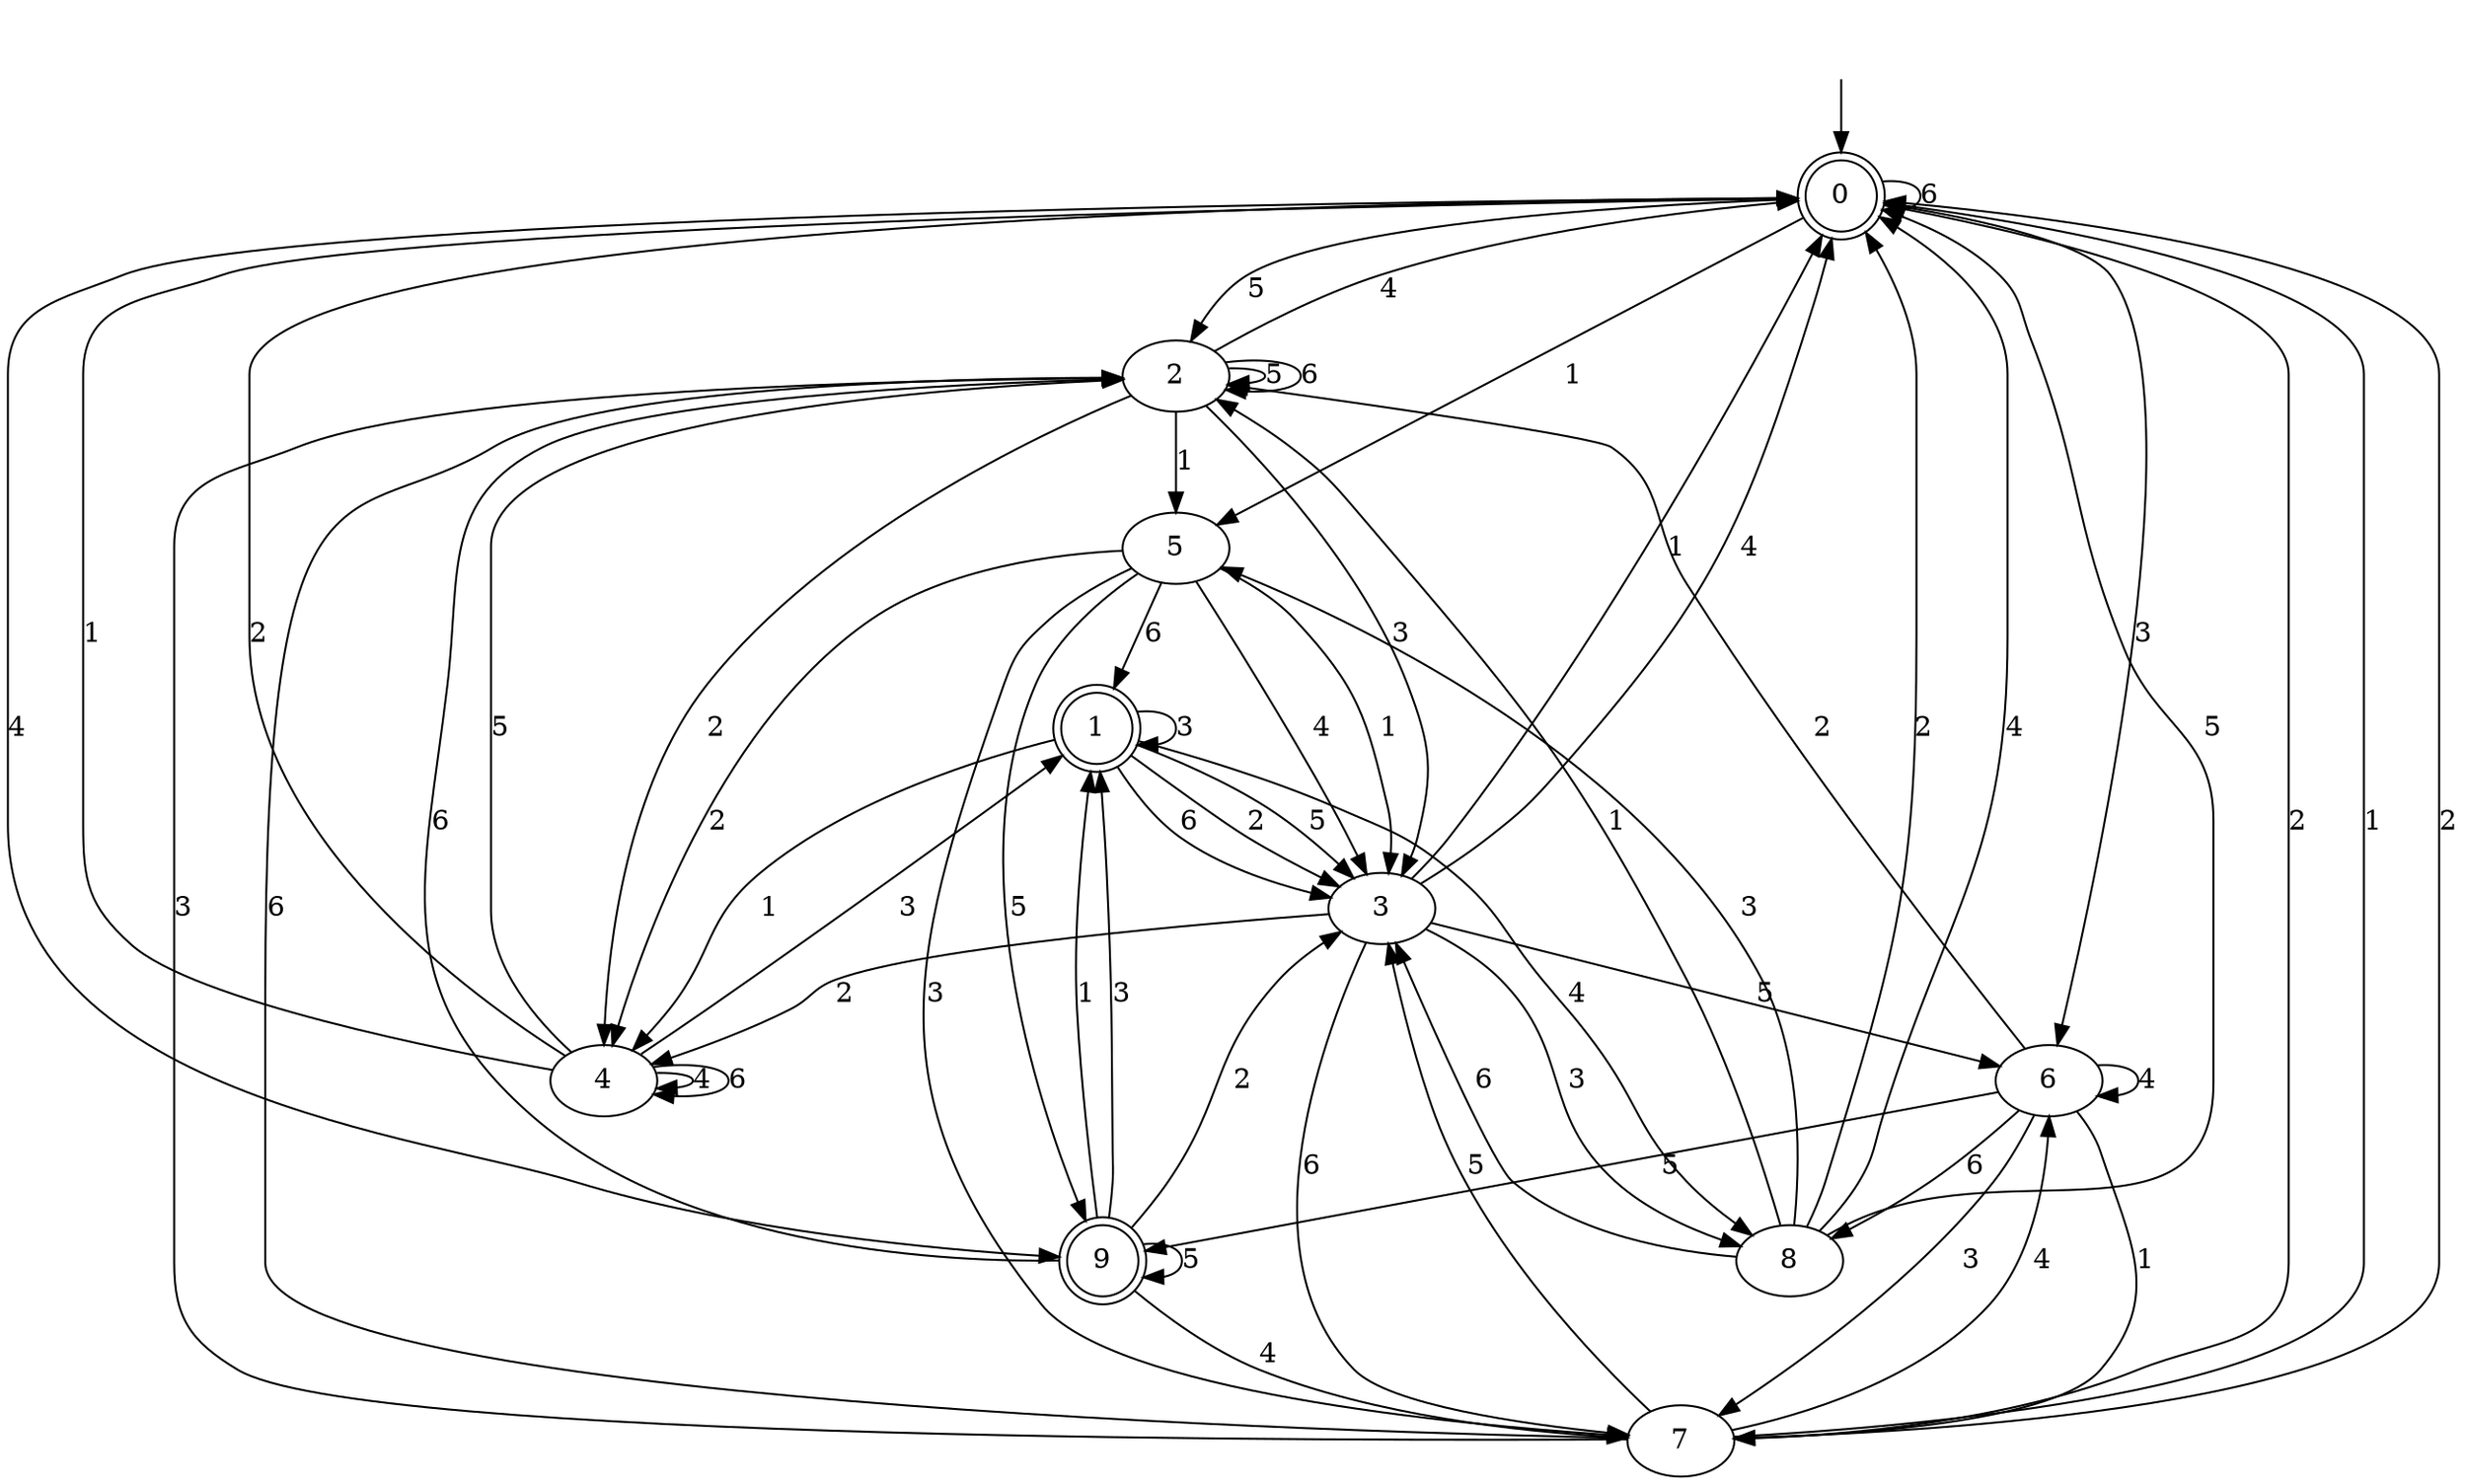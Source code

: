 digraph dfa_size_10_inputs_6_6 {
0 [label=0, shape=doublecircle];
1 [label=1, shape=doublecircle];
2 [label=2];
3 [label=3];
4 [label=4];
5 [label=5];
6 [label=6];
7 [label=7];
8 [label=8];
9 [label=9, shape=doublecircle];
0 -> 5  [label=1];
0 -> 7  [label=2];
0 -> 6  [label=3];
0 -> 9  [label=4];
0 -> 2  [label=5];
0 -> 0  [label=6];
1 -> 4  [label=1];
1 -> 3  [label=2];
1 -> 1  [label=3];
1 -> 8  [label=4];
1 -> 3  [label=5];
1 -> 3  [label=6];
2 -> 5  [label=1];
2 -> 4  [label=2];
2 -> 3  [label=3];
2 -> 0  [label=4];
2 -> 2  [label=5];
2 -> 2  [label=6];
3 -> 0  [label=1];
3 -> 4  [label=2];
3 -> 8  [label=3];
3 -> 0  [label=4];
3 -> 6  [label=5];
3 -> 7  [label=6];
4 -> 0  [label=1];
4 -> 0  [label=2];
4 -> 1  [label=3];
4 -> 4  [label=4];
4 -> 2  [label=5];
4 -> 4  [label=6];
5 -> 3  [label=1];
5 -> 4  [label=2];
5 -> 7  [label=3];
5 -> 3  [label=4];
5 -> 9  [label=5];
5 -> 1  [label=6];
6 -> 7  [label=1];
6 -> 2  [label=2];
6 -> 7  [label=3];
6 -> 6  [label=4];
6 -> 9  [label=5];
6 -> 8  [label=6];
7 -> 0  [label=1];
7 -> 0  [label=2];
7 -> 2  [label=3];
7 -> 6  [label=4];
7 -> 3  [label=5];
7 -> 2  [label=6];
8 -> 2  [label=1];
8 -> 0  [label=2];
8 -> 5  [label=3];
8 -> 0  [label=4];
8 -> 0  [label=5];
8 -> 3  [label=6];
9 -> 1  [label=1];
9 -> 3  [label=2];
9 -> 1  [label=3];
9 -> 7  [label=4];
9 -> 9  [label=5];
9 -> 2  [label=6];
__start0 [label="", shape=none];
__start0 -> 0  [label=""];
}

